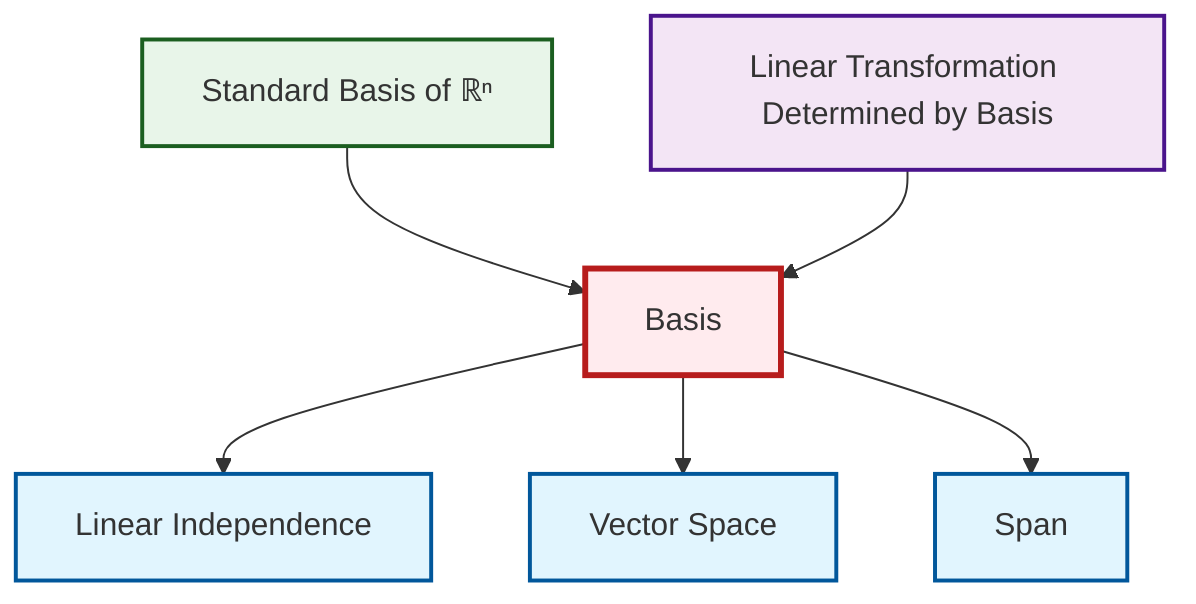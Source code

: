 graph TD
    classDef definition fill:#e1f5fe,stroke:#01579b,stroke-width:2px
    classDef theorem fill:#f3e5f5,stroke:#4a148c,stroke-width:2px
    classDef axiom fill:#fff3e0,stroke:#e65100,stroke-width:2px
    classDef example fill:#e8f5e9,stroke:#1b5e20,stroke-width:2px
    classDef current fill:#ffebee,stroke:#b71c1c,stroke-width:3px
    ex-standard-basis-rn["Standard Basis of ℝⁿ"]:::example
    thm-linear-transformation-basis["Linear Transformation Determined by Basis"]:::theorem
    def-linear-independence["Linear Independence"]:::definition
    def-vector-space["Vector Space"]:::definition
    def-span["Span"]:::definition
    def-basis["Basis"]:::definition
    def-basis --> def-linear-independence
    ex-standard-basis-rn --> def-basis
    thm-linear-transformation-basis --> def-basis
    def-basis --> def-vector-space
    def-basis --> def-span
    class def-basis current